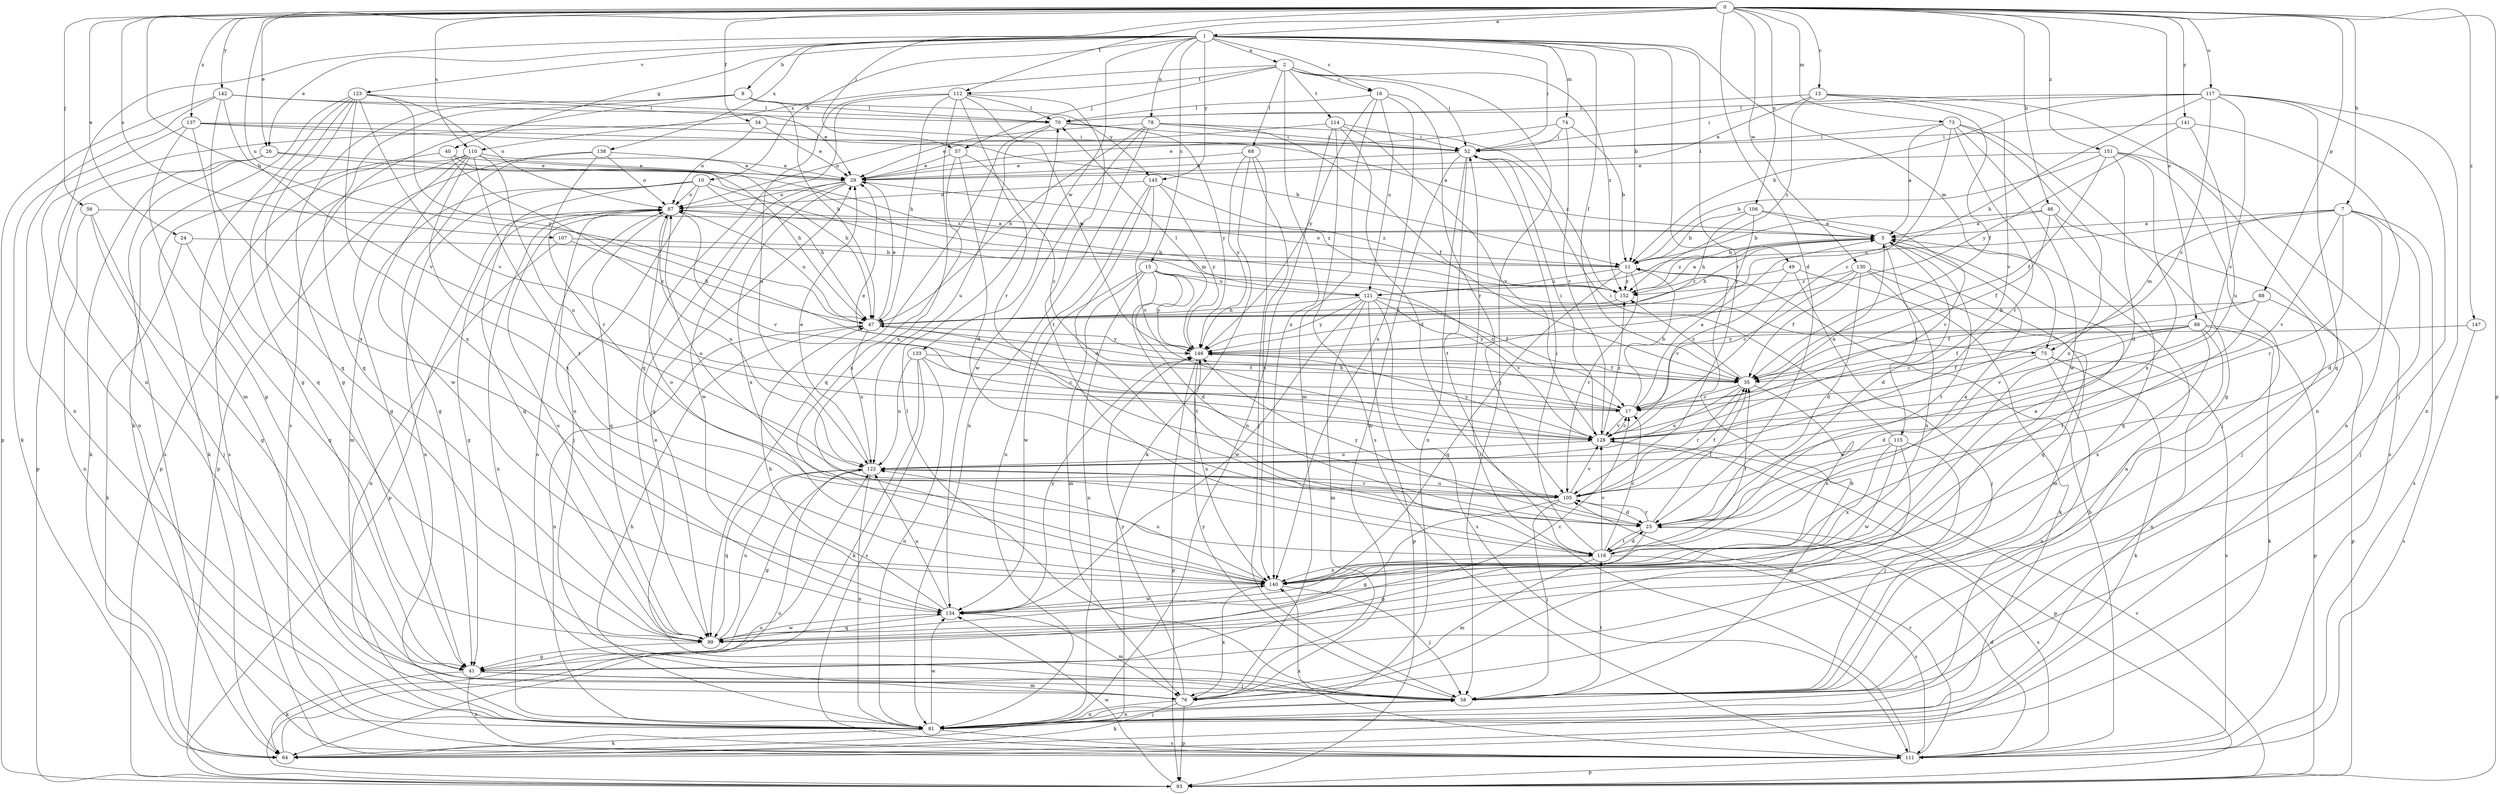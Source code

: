 strict digraph  {
0;
1;
2;
5;
7;
8;
10;
11;
13;
15;
16;
17;
23;
24;
26;
29;
34;
35;
40;
41;
46;
47;
49;
52;
56;
57;
58;
64;
68;
70;
73;
74;
75;
76;
78;
81;
86;
87;
88;
93;
99;
105;
106;
107;
110;
111;
112;
114;
115;
116;
117;
121;
122;
123;
128;
130;
133;
134;
137;
138;
140;
141;
142;
145;
146;
147;
151;
152;
0 -> 1  [label=a];
0 -> 7  [label=b];
0 -> 13  [label=c];
0 -> 23  [label=d];
0 -> 24  [label=e];
0 -> 26  [label=e];
0 -> 34  [label=f];
0 -> 46  [label=h];
0 -> 47  [label=h];
0 -> 56  [label=j];
0 -> 57  [label=j];
0 -> 73  [label=m];
0 -> 86  [label=o];
0 -> 88  [label=p];
0 -> 93  [label=p];
0 -> 106  [label=s];
0 -> 107  [label=s];
0 -> 110  [label=s];
0 -> 112  [label=t];
0 -> 117  [label=u];
0 -> 121  [label=u];
0 -> 130  [label=w];
0 -> 137  [label=x];
0 -> 141  [label=y];
0 -> 142  [label=y];
0 -> 147  [label=z];
0 -> 151  [label=z];
1 -> 2  [label=a];
1 -> 8  [label=b];
1 -> 10  [label=b];
1 -> 11  [label=b];
1 -> 15  [label=c];
1 -> 16  [label=c];
1 -> 26  [label=e];
1 -> 35  [label=f];
1 -> 40  [label=g];
1 -> 49  [label=i];
1 -> 52  [label=i];
1 -> 74  [label=m];
1 -> 75  [label=m];
1 -> 78  [label=n];
1 -> 81  [label=n];
1 -> 105  [label=r];
1 -> 123  [label=v];
1 -> 133  [label=w];
1 -> 138  [label=x];
1 -> 145  [label=y];
2 -> 16  [label=c];
2 -> 52  [label=i];
2 -> 57  [label=j];
2 -> 58  [label=j];
2 -> 68  [label=l];
2 -> 110  [label=s];
2 -> 112  [label=t];
2 -> 114  [label=t];
2 -> 140  [label=x];
2 -> 152  [label=z];
5 -> 11  [label=b];
5 -> 23  [label=d];
5 -> 47  [label=h];
5 -> 115  [label=t];
5 -> 116  [label=t];
5 -> 152  [label=z];
7 -> 5  [label=a];
7 -> 23  [label=d];
7 -> 58  [label=j];
7 -> 75  [label=m];
7 -> 105  [label=r];
7 -> 111  [label=s];
7 -> 121  [label=u];
7 -> 128  [label=v];
8 -> 41  [label=g];
8 -> 47  [label=h];
8 -> 70  [label=l];
8 -> 99  [label=q];
8 -> 111  [label=s];
8 -> 145  [label=y];
10 -> 47  [label=h];
10 -> 58  [label=j];
10 -> 75  [label=m];
10 -> 76  [label=m];
10 -> 81  [label=n];
10 -> 87  [label=o];
10 -> 99  [label=q];
11 -> 87  [label=o];
11 -> 99  [label=q];
11 -> 105  [label=r];
11 -> 121  [label=u];
11 -> 152  [label=z];
13 -> 29  [label=e];
13 -> 35  [label=f];
13 -> 70  [label=l];
13 -> 81  [label=n];
13 -> 128  [label=v];
13 -> 152  [label=z];
15 -> 17  [label=c];
15 -> 23  [label=d];
15 -> 76  [label=m];
15 -> 81  [label=n];
15 -> 116  [label=t];
15 -> 121  [label=u];
15 -> 134  [label=w];
15 -> 146  [label=y];
16 -> 70  [label=l];
16 -> 76  [label=m];
16 -> 105  [label=r];
16 -> 121  [label=u];
16 -> 140  [label=x];
16 -> 146  [label=y];
17 -> 5  [label=a];
17 -> 11  [label=b];
17 -> 29  [label=e];
17 -> 47  [label=h];
17 -> 128  [label=v];
23 -> 35  [label=f];
23 -> 41  [label=g];
23 -> 105  [label=r];
23 -> 111  [label=s];
23 -> 116  [label=t];
23 -> 146  [label=y];
24 -> 11  [label=b];
24 -> 64  [label=k];
24 -> 99  [label=q];
26 -> 29  [label=e];
26 -> 64  [label=k];
26 -> 93  [label=p];
26 -> 111  [label=s];
26 -> 152  [label=z];
29 -> 87  [label=o];
29 -> 99  [label=q];
29 -> 134  [label=w];
29 -> 140  [label=x];
29 -> 152  [label=z];
34 -> 29  [label=e];
34 -> 52  [label=i];
34 -> 81  [label=n];
34 -> 87  [label=o];
35 -> 17  [label=c];
35 -> 105  [label=r];
35 -> 122  [label=u];
35 -> 140  [label=x];
35 -> 152  [label=z];
40 -> 17  [label=c];
40 -> 29  [label=e];
40 -> 47  [label=h];
40 -> 64  [label=k];
41 -> 58  [label=j];
41 -> 64  [label=k];
41 -> 76  [label=m];
41 -> 111  [label=s];
46 -> 5  [label=a];
46 -> 11  [label=b];
46 -> 35  [label=f];
46 -> 58  [label=j];
46 -> 99  [label=q];
47 -> 29  [label=e];
47 -> 35  [label=f];
47 -> 81  [label=n];
47 -> 87  [label=o];
47 -> 122  [label=u];
47 -> 146  [label=y];
49 -> 58  [label=j];
49 -> 64  [label=k];
49 -> 128  [label=v];
49 -> 152  [label=z];
52 -> 29  [label=e];
52 -> 76  [label=m];
52 -> 81  [label=n];
52 -> 116  [label=t];
56 -> 5  [label=a];
56 -> 41  [label=g];
56 -> 58  [label=j];
56 -> 81  [label=n];
57 -> 17  [label=c];
57 -> 23  [label=d];
57 -> 29  [label=e];
57 -> 140  [label=x];
58 -> 5  [label=a];
58 -> 11  [label=b];
58 -> 29  [label=e];
58 -> 70  [label=l];
58 -> 81  [label=n];
58 -> 87  [label=o];
58 -> 116  [label=t];
58 -> 146  [label=y];
64 -> 122  [label=u];
68 -> 29  [label=e];
68 -> 58  [label=j];
68 -> 64  [label=k];
68 -> 140  [label=x];
68 -> 146  [label=y];
70 -> 52  [label=i];
70 -> 99  [label=q];
70 -> 122  [label=u];
70 -> 146  [label=y];
73 -> 5  [label=a];
73 -> 17  [label=c];
73 -> 41  [label=g];
73 -> 52  [label=i];
73 -> 105  [label=r];
73 -> 134  [label=w];
73 -> 140  [label=x];
74 -> 11  [label=b];
74 -> 29  [label=e];
74 -> 52  [label=i];
74 -> 128  [label=v];
75 -> 23  [label=d];
75 -> 35  [label=f];
75 -> 64  [label=k];
75 -> 81  [label=n];
75 -> 111  [label=s];
76 -> 64  [label=k];
76 -> 81  [label=n];
76 -> 93  [label=p];
76 -> 140  [label=x];
76 -> 146  [label=y];
78 -> 29  [label=e];
78 -> 35  [label=f];
78 -> 47  [label=h];
78 -> 52  [label=i];
78 -> 81  [label=n];
78 -> 134  [label=w];
78 -> 152  [label=z];
81 -> 47  [label=h];
81 -> 58  [label=j];
81 -> 64  [label=k];
81 -> 111  [label=s];
81 -> 134  [label=w];
86 -> 17  [label=c];
86 -> 35  [label=f];
86 -> 64  [label=k];
86 -> 81  [label=n];
86 -> 93  [label=p];
86 -> 128  [label=v];
86 -> 140  [label=x];
86 -> 146  [label=y];
87 -> 5  [label=a];
87 -> 41  [label=g];
87 -> 81  [label=n];
87 -> 93  [label=p];
87 -> 99  [label=q];
87 -> 122  [label=u];
87 -> 128  [label=v];
88 -> 35  [label=f];
88 -> 47  [label=h];
88 -> 93  [label=p];
88 -> 116  [label=t];
93 -> 122  [label=u];
93 -> 128  [label=v];
93 -> 134  [label=w];
99 -> 17  [label=c];
99 -> 41  [label=g];
99 -> 87  [label=o];
99 -> 122  [label=u];
99 -> 134  [label=w];
105 -> 23  [label=d];
105 -> 35  [label=f];
105 -> 41  [label=g];
105 -> 58  [label=j];
105 -> 87  [label=o];
105 -> 122  [label=u];
105 -> 128  [label=v];
106 -> 5  [label=a];
106 -> 11  [label=b];
106 -> 47  [label=h];
106 -> 128  [label=v];
106 -> 146  [label=y];
107 -> 11  [label=b];
107 -> 47  [label=h];
107 -> 81  [label=n];
110 -> 29  [label=e];
110 -> 41  [label=g];
110 -> 47  [label=h];
110 -> 93  [label=p];
110 -> 111  [label=s];
110 -> 116  [label=t];
110 -> 122  [label=u];
110 -> 134  [label=w];
110 -> 140  [label=x];
111 -> 11  [label=b];
111 -> 23  [label=d];
111 -> 52  [label=i];
111 -> 93  [label=p];
111 -> 105  [label=r];
111 -> 140  [label=x];
112 -> 47  [label=h];
112 -> 70  [label=l];
112 -> 99  [label=q];
112 -> 105  [label=r];
112 -> 116  [label=t];
112 -> 122  [label=u];
112 -> 140  [label=x];
112 -> 146  [label=y];
114 -> 23  [label=d];
114 -> 52  [label=i];
114 -> 81  [label=n];
114 -> 87  [label=o];
114 -> 111  [label=s];
114 -> 128  [label=v];
115 -> 52  [label=i];
115 -> 58  [label=j];
115 -> 76  [label=m];
115 -> 122  [label=u];
115 -> 134  [label=w];
115 -> 140  [label=x];
116 -> 5  [label=a];
116 -> 17  [label=c];
116 -> 23  [label=d];
116 -> 35  [label=f];
116 -> 52  [label=i];
116 -> 76  [label=m];
116 -> 87  [label=o];
116 -> 111  [label=s];
116 -> 128  [label=v];
116 -> 140  [label=x];
117 -> 11  [label=b];
117 -> 17  [label=c];
117 -> 47  [label=h];
117 -> 52  [label=i];
117 -> 58  [label=j];
117 -> 70  [label=l];
117 -> 81  [label=n];
117 -> 99  [label=q];
117 -> 128  [label=v];
121 -> 35  [label=f];
121 -> 47  [label=h];
121 -> 76  [label=m];
121 -> 93  [label=p];
121 -> 111  [label=s];
121 -> 128  [label=v];
121 -> 134  [label=w];
121 -> 146  [label=y];
122 -> 29  [label=e];
122 -> 41  [label=g];
122 -> 81  [label=n];
122 -> 99  [label=q];
122 -> 105  [label=r];
123 -> 41  [label=g];
123 -> 64  [label=k];
123 -> 70  [label=l];
123 -> 76  [label=m];
123 -> 87  [label=o];
123 -> 99  [label=q];
123 -> 128  [label=v];
123 -> 140  [label=x];
123 -> 146  [label=y];
128 -> 5  [label=a];
128 -> 17  [label=c];
128 -> 52  [label=i];
128 -> 93  [label=p];
128 -> 122  [label=u];
128 -> 146  [label=y];
128 -> 152  [label=z];
130 -> 17  [label=c];
130 -> 23  [label=d];
130 -> 35  [label=f];
130 -> 76  [label=m];
130 -> 99  [label=q];
130 -> 140  [label=x];
130 -> 152  [label=z];
133 -> 17  [label=c];
133 -> 35  [label=f];
133 -> 64  [label=k];
133 -> 81  [label=n];
133 -> 111  [label=s];
133 -> 122  [label=u];
134 -> 47  [label=h];
134 -> 76  [label=m];
134 -> 87  [label=o];
134 -> 99  [label=q];
134 -> 122  [label=u];
134 -> 146  [label=y];
137 -> 5  [label=a];
137 -> 11  [label=b];
137 -> 41  [label=g];
137 -> 52  [label=i];
137 -> 64  [label=k];
137 -> 99  [label=q];
138 -> 29  [label=e];
138 -> 41  [label=g];
138 -> 87  [label=o];
138 -> 93  [label=p];
138 -> 105  [label=r];
140 -> 5  [label=a];
140 -> 58  [label=j];
140 -> 122  [label=u];
140 -> 134  [label=w];
141 -> 52  [label=i];
141 -> 81  [label=n];
141 -> 122  [label=u];
141 -> 146  [label=y];
142 -> 29  [label=e];
142 -> 70  [label=l];
142 -> 81  [label=n];
142 -> 93  [label=p];
142 -> 128  [label=v];
142 -> 140  [label=x];
145 -> 23  [label=d];
145 -> 81  [label=n];
145 -> 87  [label=o];
145 -> 128  [label=v];
145 -> 146  [label=y];
145 -> 152  [label=z];
146 -> 35  [label=f];
146 -> 70  [label=l];
146 -> 93  [label=p];
146 -> 140  [label=x];
147 -> 111  [label=s];
147 -> 146  [label=y];
151 -> 11  [label=b];
151 -> 23  [label=d];
151 -> 29  [label=e];
151 -> 35  [label=f];
151 -> 58  [label=j];
151 -> 111  [label=s];
151 -> 140  [label=x];
152 -> 5  [label=a];
152 -> 47  [label=h];
}

